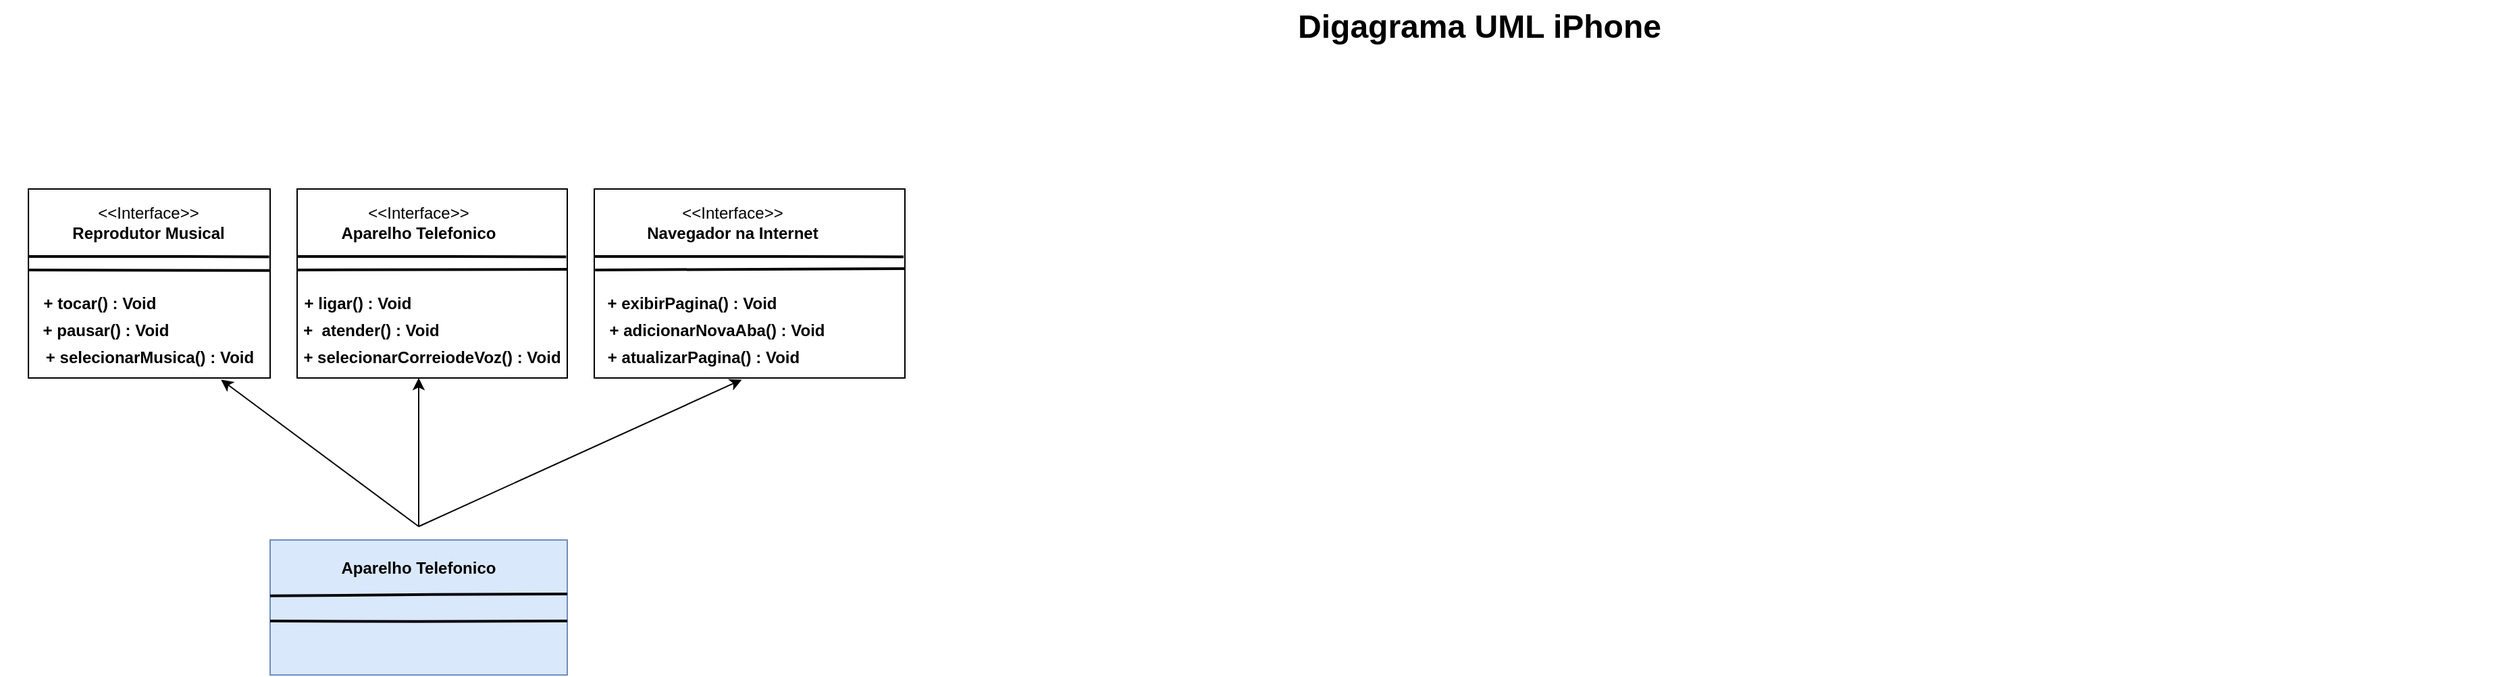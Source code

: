 <mxfile version="24.4.8" type="device">
  <diagram name="Page-1" id="929967ad-93f9-6ef4-fab6-5d389245f69c">
    <mxGraphModel dx="2633.5" dy="460" grid="1" gridSize="10" guides="1" tooltips="1" connect="1" arrows="1" fold="1" page="1" pageScale="1.5" pageWidth="1169" pageHeight="826" background="none" math="0" shadow="0">
      <root>
        <mxCell id="0" style=";html=1;" />
        <mxCell id="1" style=";html=1;" parent="0" />
        <mxCell id="1672d66443f91eb5-23" value="Digagrama UML iPhone" style="text;strokeColor=none;fillColor=none;html=1;fontSize=24;fontStyle=1;verticalAlign=middle;align=center;" parent="1" vertex="1">
          <mxGeometry x="-170" y="50" width="1510" height="40" as="geometry" />
        </mxCell>
        <mxCell id="Xw3A9ZLZ8eD9tPaE37Tw-33" value="" style="group;labelBorderColor=default;textShadow=1;" parent="1" vertex="1" connectable="0">
          <mxGeometry x="-510" y="190" width="200" height="140" as="geometry" />
        </mxCell>
        <mxCell id="Xw3A9ZLZ8eD9tPaE37Tw-22" value="" style="rounded=0;whiteSpace=wrap;html=1;fontStyle=1;labelBorderColor=default;" parent="Xw3A9ZLZ8eD9tPaE37Tw-33" vertex="1">
          <mxGeometry x="21.053" width="178.947" height="140" as="geometry" />
        </mxCell>
        <mxCell id="Xw3A9ZLZ8eD9tPaE37Tw-23" value="" style="verticalAlign=bottom;html=1;endArrow=none;edgeStyle=none;labelBackgroundColor=none;fontSize=10;strokeWidth=2;rounded=0;entryX=0.996;entryY=0.359;entryDx=0;entryDy=0;entryPerimeter=0;" parent="Xw3A9ZLZ8eD9tPaE37Tw-33" target="Xw3A9ZLZ8eD9tPaE37Tw-22" edge="1">
          <mxGeometry relative="1" as="geometry">
            <mxPoint x="21.053" y="50" as="sourcePoint" />
            <mxPoint x="231.579" y="50" as="targetPoint" />
            <Array as="points">
              <mxPoint x="136.842" y="50" />
            </Array>
          </mxGeometry>
        </mxCell>
        <mxCell id="Xw3A9ZLZ8eD9tPaE37Tw-25" value="" style="verticalAlign=bottom;html=1;endArrow=none;edgeStyle=none;labelBackgroundColor=none;fontSize=10;strokeWidth=2;rounded=0;entryX=1;entryY=0.5;entryDx=0;entryDy=0;" parent="Xw3A9ZLZ8eD9tPaE37Tw-33" edge="1">
          <mxGeometry relative="1" as="geometry">
            <mxPoint x="21.579" y="60" as="sourcePoint" />
            <mxPoint x="199.474" y="60.34" as="targetPoint" />
            <mxPoint as="offset" />
          </mxGeometry>
        </mxCell>
        <mxCell id="Xw3A9ZLZ8eD9tPaE37Tw-26" value="&amp;lt;&amp;lt;Interface&amp;gt;&amp;gt;&lt;div&gt;&lt;b&gt;Reprodutor Musical&lt;/b&gt;&lt;/div&gt;" style="text;html=1;align=center;verticalAlign=middle;whiteSpace=wrap;rounded=0;" parent="Xw3A9ZLZ8eD9tPaE37Tw-33" vertex="1">
          <mxGeometry x="47.368" y="10" width="126.316" height="30" as="geometry" />
        </mxCell>
        <mxCell id="Xw3A9ZLZ8eD9tPaE37Tw-30" value="+ tocar() : Void" style="text;html=1;align=center;verticalAlign=middle;whiteSpace=wrap;rounded=0;fontStyle=1" parent="Xw3A9ZLZ8eD9tPaE37Tw-33" vertex="1">
          <mxGeometry x="15.789" y="70" width="115.789" height="30" as="geometry" />
        </mxCell>
        <mxCell id="Xw3A9ZLZ8eD9tPaE37Tw-31" value="+ pausar() : Void" style="text;html=1;align=center;verticalAlign=middle;whiteSpace=wrap;rounded=0;fontStyle=1" parent="Xw3A9ZLZ8eD9tPaE37Tw-33" vertex="1">
          <mxGeometry x="26.316" y="90" width="105.263" height="30" as="geometry" />
        </mxCell>
        <mxCell id="Xw3A9ZLZ8eD9tPaE37Tw-32" value="+ selecionarMusica() : Void" style="text;html=1;align=center;verticalAlign=middle;whiteSpace=wrap;rounded=0;fontStyle=1" parent="Xw3A9ZLZ8eD9tPaE37Tw-33" vertex="1">
          <mxGeometry x="15.79" y="110" width="190" height="30" as="geometry" />
        </mxCell>
        <mxCell id="Xw3A9ZLZ8eD9tPaE37Tw-34" value="" style="group;labelBorderColor=default;" parent="1" vertex="1" connectable="0">
          <mxGeometry x="-310" y="190" width="220" height="140" as="geometry" />
        </mxCell>
        <mxCell id="Xw3A9ZLZ8eD9tPaE37Tw-35" value="" style="rounded=0;whiteSpace=wrap;html=1;fontStyle=1" parent="Xw3A9ZLZ8eD9tPaE37Tw-34" vertex="1">
          <mxGeometry x="20" width="200" height="140" as="geometry" />
        </mxCell>
        <mxCell id="Xw3A9ZLZ8eD9tPaE37Tw-36" value="" style="verticalAlign=bottom;html=1;endArrow=none;edgeStyle=none;labelBackgroundColor=none;fontSize=10;strokeWidth=2;rounded=0;entryX=0.996;entryY=0.359;entryDx=0;entryDy=0;entryPerimeter=0;" parent="Xw3A9ZLZ8eD9tPaE37Tw-34" target="Xw3A9ZLZ8eD9tPaE37Tw-35" edge="1">
          <mxGeometry relative="1" as="geometry">
            <mxPoint x="20" y="50" as="sourcePoint" />
            <mxPoint x="220" y="50" as="targetPoint" />
            <Array as="points">
              <mxPoint x="130" y="50" />
            </Array>
          </mxGeometry>
        </mxCell>
        <mxCell id="Xw3A9ZLZ8eD9tPaE37Tw-37" value="" style="verticalAlign=bottom;html=1;endArrow=none;edgeStyle=none;labelBackgroundColor=none;fontSize=10;strokeWidth=2;rounded=0;entryX=0.999;entryY=0.425;entryDx=0;entryDy=0;entryPerimeter=0;" parent="Xw3A9ZLZ8eD9tPaE37Tw-34" target="Xw3A9ZLZ8eD9tPaE37Tw-35" edge="1">
          <mxGeometry relative="1" as="geometry">
            <mxPoint x="20.5" y="60" as="sourcePoint" />
            <mxPoint x="189.5" y="60.34" as="targetPoint" />
            <mxPoint as="offset" />
          </mxGeometry>
        </mxCell>
        <mxCell id="Xw3A9ZLZ8eD9tPaE37Tw-38" value="&amp;lt;&amp;lt;Interface&amp;gt;&amp;gt;&lt;div&gt;&lt;b&gt;Aparelho Telefonico&lt;/b&gt;&lt;/div&gt;" style="text;html=1;align=center;verticalAlign=middle;whiteSpace=wrap;rounded=0;" parent="Xw3A9ZLZ8eD9tPaE37Tw-34" vertex="1">
          <mxGeometry x="50" y="10" width="120" height="30" as="geometry" />
        </mxCell>
        <mxCell id="Xw3A9ZLZ8eD9tPaE37Tw-39" value="+ ligar() : Void" style="text;html=1;align=center;verticalAlign=middle;whiteSpace=wrap;rounded=0;fontStyle=1" parent="Xw3A9ZLZ8eD9tPaE37Tw-34" vertex="1">
          <mxGeometry x="10" y="70" width="110" height="30" as="geometry" />
        </mxCell>
        <mxCell id="Xw3A9ZLZ8eD9tPaE37Tw-40" value="+&amp;nbsp; atender() : Void" style="text;html=1;align=center;verticalAlign=middle;whiteSpace=wrap;rounded=0;fontStyle=1" parent="Xw3A9ZLZ8eD9tPaE37Tw-34" vertex="1">
          <mxGeometry y="90" width="150" height="30" as="geometry" />
        </mxCell>
        <mxCell id="Xw3A9ZLZ8eD9tPaE37Tw-41" value="&amp;nbsp; &amp;nbsp; &amp;nbsp; + selecionarCorreiodeVoz() : Void" style="text;html=1;align=center;verticalAlign=middle;whiteSpace=wrap;rounded=0;fontStyle=1" parent="Xw3A9ZLZ8eD9tPaE37Tw-34" vertex="1">
          <mxGeometry y="110" width="220" height="30" as="geometry" />
        </mxCell>
        <mxCell id="Xw3A9ZLZ8eD9tPaE37Tw-42" value="" style="group" parent="1" vertex="1" connectable="0">
          <mxGeometry x="-40" y="200" width="230" height="140" as="geometry" />
        </mxCell>
        <mxCell id="Xw3A9ZLZ8eD9tPaE37Tw-56" value="" style="group" parent="Xw3A9ZLZ8eD9tPaE37Tw-42" vertex="1" connectable="0">
          <mxGeometry x="-29.999" y="-10" width="230" height="140" as="geometry" />
        </mxCell>
        <mxCell id="Xw3A9ZLZ8eD9tPaE37Tw-43" value="" style="rounded=0;whiteSpace=wrap;html=1;fontStyle=1" parent="Xw3A9ZLZ8eD9tPaE37Tw-56" vertex="1">
          <mxGeometry width="230" height="140" as="geometry" />
        </mxCell>
        <mxCell id="Xw3A9ZLZ8eD9tPaE37Tw-44" value="" style="verticalAlign=bottom;html=1;endArrow=none;edgeStyle=none;labelBackgroundColor=none;fontSize=10;strokeWidth=2;rounded=0;entryX=0.996;entryY=0.359;entryDx=0;entryDy=0;entryPerimeter=0;" parent="Xw3A9ZLZ8eD9tPaE37Tw-56" target="Xw3A9ZLZ8eD9tPaE37Tw-43" edge="1">
          <mxGeometry relative="1" as="geometry">
            <mxPoint y="50" as="sourcePoint" />
            <mxPoint x="242.105" y="50" as="targetPoint" />
            <Array as="points">
              <mxPoint x="133.158" y="50" />
            </Array>
          </mxGeometry>
        </mxCell>
        <mxCell id="Xw3A9ZLZ8eD9tPaE37Tw-45" value="" style="verticalAlign=bottom;html=1;endArrow=none;edgeStyle=none;labelBackgroundColor=none;fontSize=10;strokeWidth=2;rounded=0;entryX=0.998;entryY=0.421;entryDx=0;entryDy=0;entryPerimeter=0;" parent="Xw3A9ZLZ8eD9tPaE37Tw-56" target="Xw3A9ZLZ8eD9tPaE37Tw-43" edge="1">
          <mxGeometry relative="1" as="geometry">
            <mxPoint x="0.605" y="60" as="sourcePoint" />
            <mxPoint x="204.999" y="60" as="targetPoint" />
            <mxPoint as="offset" />
          </mxGeometry>
        </mxCell>
        <mxCell id="Xw3A9ZLZ8eD9tPaE37Tw-46" value="&amp;lt;&amp;lt;Interface&amp;gt;&amp;gt;&lt;div&gt;&lt;b&gt;Navegador na Internet&lt;/b&gt;&lt;/div&gt;" style="text;html=1;align=center;verticalAlign=middle;whiteSpace=wrap;rounded=0;" parent="Xw3A9ZLZ8eD9tPaE37Tw-56" vertex="1">
          <mxGeometry x="21.184" y="10" width="163.421" height="30" as="geometry" />
        </mxCell>
        <mxCell id="Xw3A9ZLZ8eD9tPaE37Tw-47" value="+ exibirPagina() : Void" style="text;html=1;align=center;verticalAlign=middle;whiteSpace=wrap;rounded=0;fontStyle=1" parent="Xw3A9ZLZ8eD9tPaE37Tw-56" vertex="1">
          <mxGeometry x="5.785" y="70" width="133.158" height="30" as="geometry" />
        </mxCell>
        <mxCell id="Xw3A9ZLZ8eD9tPaE37Tw-48" value="+ adicionarNovaAba() : Void" style="text;html=1;align=center;verticalAlign=middle;whiteSpace=wrap;rounded=0;fontStyle=1" parent="Xw3A9ZLZ8eD9tPaE37Tw-56" vertex="1">
          <mxGeometry x="5.78" y="90" width="170" height="30" as="geometry" />
        </mxCell>
        <mxCell id="Xw3A9ZLZ8eD9tPaE37Tw-49" value="+ atualizarPagina() : Void" style="text;html=1;align=center;verticalAlign=middle;whiteSpace=wrap;rounded=0;fontStyle=1" parent="Xw3A9ZLZ8eD9tPaE37Tw-56" vertex="1">
          <mxGeometry x="5.78" y="110" width="150" height="30" as="geometry" />
        </mxCell>
        <mxCell id="Xw3A9ZLZ8eD9tPaE37Tw-62" value="" style="group;labelBorderColor=default;fillColor=#dae8fc;strokeColor=#6c8ebf;" parent="1" vertex="1" connectable="0">
          <mxGeometry x="-310" y="450" width="220" height="100" as="geometry" />
        </mxCell>
        <mxCell id="Xw3A9ZLZ8eD9tPaE37Tw-65" value="" style="verticalAlign=bottom;html=1;endArrow=none;edgeStyle=none;labelBackgroundColor=none;fontSize=10;strokeWidth=2;rounded=0;entryX=0.999;entryY=0.425;entryDx=0;entryDy=0;entryPerimeter=0;labelBorderColor=none;" parent="Xw3A9ZLZ8eD9tPaE37Tw-62" edge="1">
          <mxGeometry relative="1" as="geometry">
            <mxPoint y="41.43" as="sourcePoint" />
            <mxPoint x="220.0" y="40.001" as="targetPoint" />
            <Array as="points">
              <mxPoint x="120.2" y="40.359" />
            </Array>
            <mxPoint as="offset" />
          </mxGeometry>
        </mxCell>
        <mxCell id="Xw3A9ZLZ8eD9tPaE37Tw-70" value="" style="verticalAlign=bottom;html=1;endArrow=none;edgeStyle=none;labelBackgroundColor=none;fontSize=10;strokeWidth=2;rounded=0;labelBorderColor=none;" parent="Xw3A9ZLZ8eD9tPaE37Tw-62" edge="1">
          <mxGeometry relative="1" as="geometry">
            <mxPoint y="60" as="sourcePoint" />
            <mxPoint x="220" y="60" as="targetPoint" />
            <Array as="points">
              <mxPoint x="109.65" y="60.4" />
            </Array>
            <mxPoint as="offset" />
          </mxGeometry>
        </mxCell>
        <mxCell id="Xw3A9ZLZ8eD9tPaE37Tw-66" value="&lt;div&gt;&lt;b&gt;Aparelho Telefonico&lt;/b&gt;&lt;/div&gt;" style="text;html=1;align=center;verticalAlign=middle;whiteSpace=wrap;rounded=0;labelBorderColor=none;" parent="Xw3A9ZLZ8eD9tPaE37Tw-62" vertex="1">
          <mxGeometry x="50" y="10.003" width="120.0" height="21.429" as="geometry" />
        </mxCell>
        <mxCell id="Xw3A9ZLZ8eD9tPaE37Tw-72" value="" style="endArrow=classic;html=1;rounded=0;entryX=0.778;entryY=1.04;entryDx=0;entryDy=0;entryPerimeter=0;" parent="1" target="Xw3A9ZLZ8eD9tPaE37Tw-32" edge="1">
          <mxGeometry width="50" height="50" relative="1" as="geometry">
            <mxPoint x="-200" y="440" as="sourcePoint" />
            <mxPoint x="-150" y="390" as="targetPoint" />
          </mxGeometry>
        </mxCell>
        <mxCell id="Xw3A9ZLZ8eD9tPaE37Tw-73" value="" style="endArrow=classic;html=1;rounded=0;entryX=0.5;entryY=1;entryDx=0;entryDy=0;" parent="1" target="Xw3A9ZLZ8eD9tPaE37Tw-41" edge="1">
          <mxGeometry width="50" height="50" relative="1" as="geometry">
            <mxPoint x="-200" y="440" as="sourcePoint" />
            <mxPoint x="-150" y="390" as="targetPoint" />
          </mxGeometry>
        </mxCell>
        <mxCell id="Xw3A9ZLZ8eD9tPaE37Tw-74" value="" style="endArrow=classic;html=1;rounded=0;entryX=0.69;entryY=1.04;entryDx=0;entryDy=0;entryPerimeter=0;" parent="1" target="Xw3A9ZLZ8eD9tPaE37Tw-49" edge="1">
          <mxGeometry width="50" height="50" relative="1" as="geometry">
            <mxPoint x="-200" y="440" as="sourcePoint" />
            <mxPoint x="-150" y="390" as="targetPoint" />
          </mxGeometry>
        </mxCell>
      </root>
    </mxGraphModel>
  </diagram>
</mxfile>
